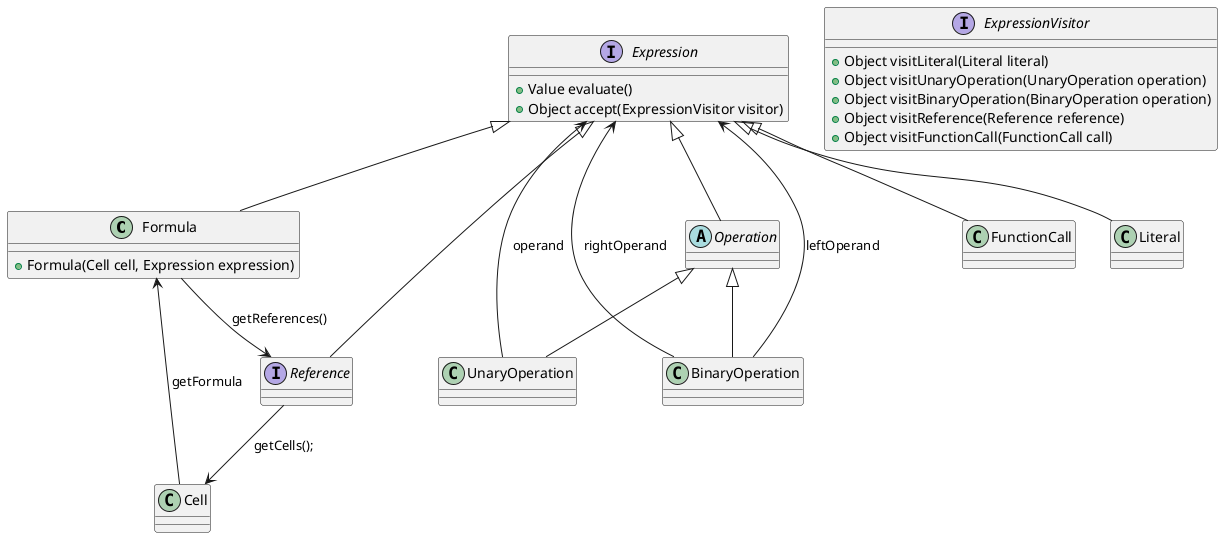  @startuml doc-files/domain_model_formulas_image1.png
class Formula {
	+Formula(Cell cell, Expression expression) 
}
interface Expression {
	+Value evaluate()
	+Object accept(ExpressionVisitor visitor)
}
interface Reference {
}
abstract class Operation {
}
class UnaryOperation {
}
class BinaryOperation {
}
class FunctionCall {
}
class Literal {
}
interface ExpressionVisitor {
	+Object visitLiteral(Literal literal)
	+Object visitUnaryOperation(UnaryOperation operation)
	+Object visitBinaryOperation(BinaryOperation operation)
	+Object visitReference(Reference reference)
	+Object visitFunctionCall(FunctionCall call)
}
Expression <|-- Formula
Expression <|-- Reference
Expression <|-- Operation
Expression <|-- FunctionCall
Expression <|-- Literal
Operation <|-- BinaryOperation
Operation <|-- UnaryOperation
Formula --> Reference : getReferences()
Reference --> Cell : getCells();
Cell --> Formula : getFormula
BinaryOperation --> Expression : leftOperand
BinaryOperation --> Expression : rightOperand
UnaryOperation --> Expression : operand
  @enduml